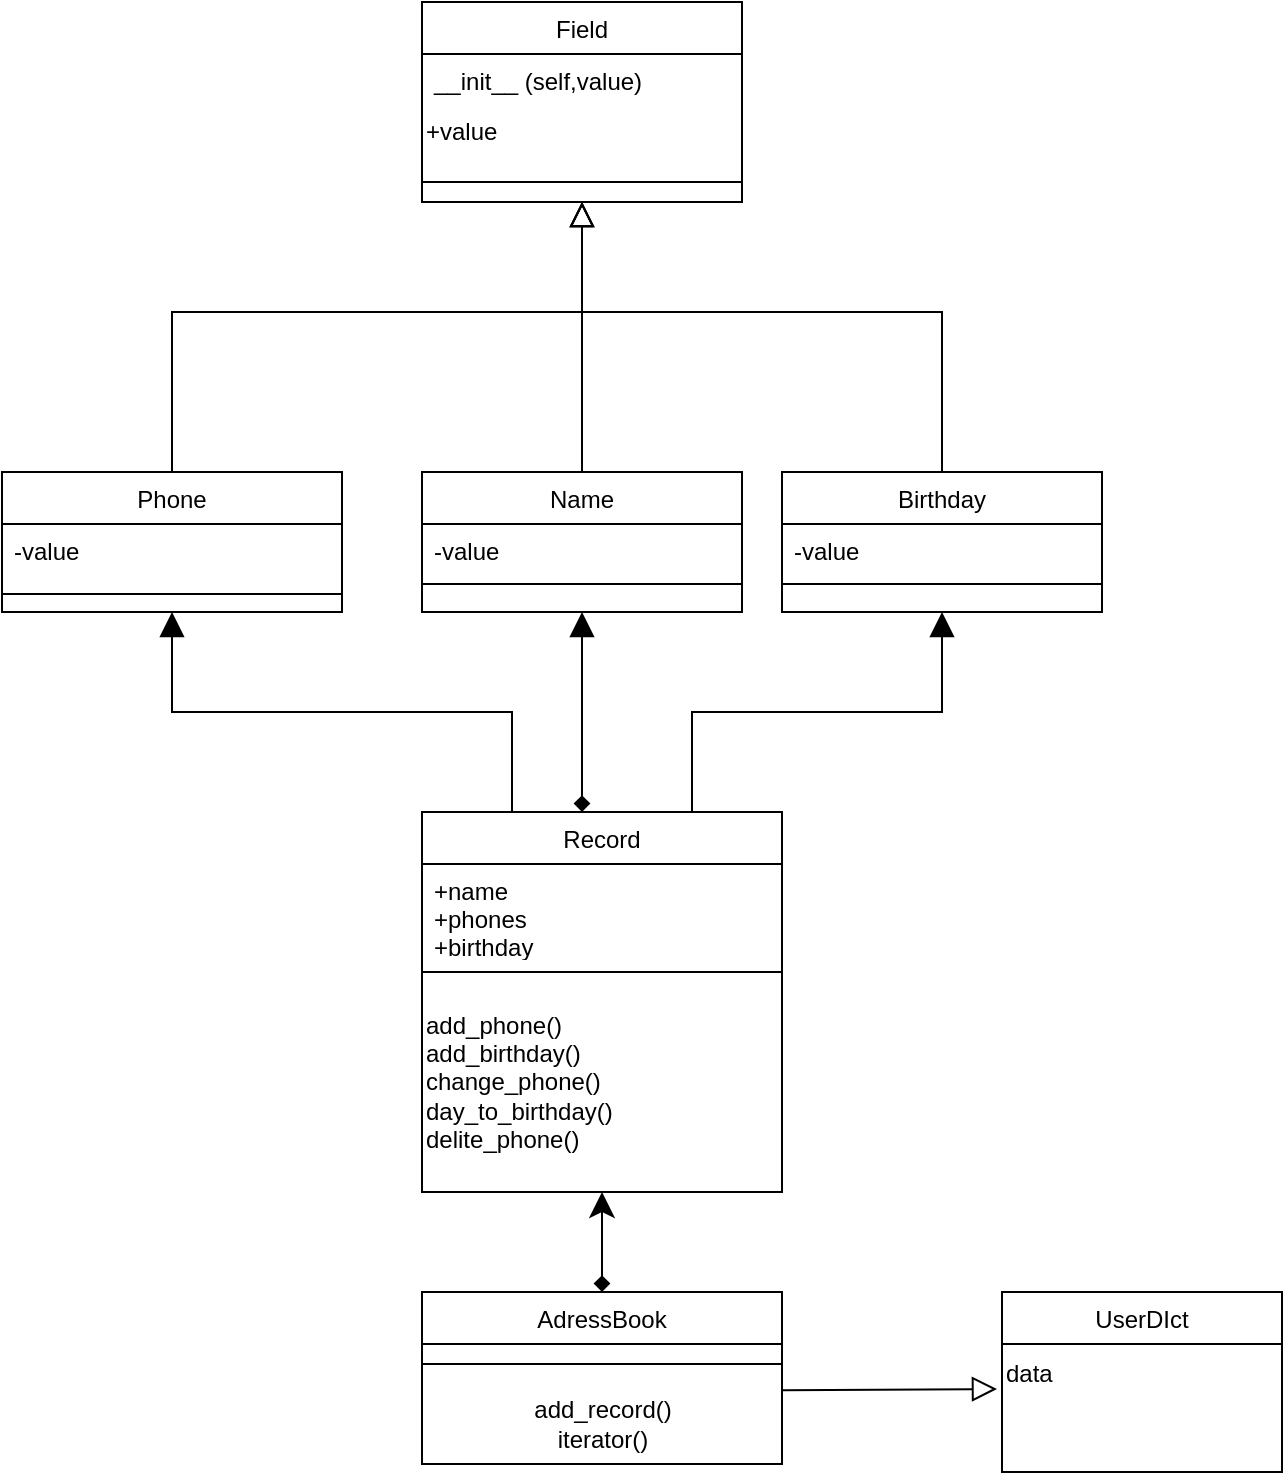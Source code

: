 <mxfile version="20.6.0" type="github">
  <diagram id="C5RBs43oDa-KdzZeNtuy" name="Page-1">
    <mxGraphModel dx="1185" dy="635" grid="1" gridSize="10" guides="1" tooltips="1" connect="1" arrows="1" fold="1" page="1" pageScale="1" pageWidth="827" pageHeight="1169" math="0" shadow="0">
      <root>
        <mxCell id="WIyWlLk6GJQsqaUBKTNV-0" />
        <mxCell id="WIyWlLk6GJQsqaUBKTNV-1" parent="WIyWlLk6GJQsqaUBKTNV-0" />
        <mxCell id="zkfFHV4jXpPFQw0GAbJ--0" value="Field" style="swimlane;fontStyle=0;align=center;verticalAlign=top;childLayout=stackLayout;horizontal=1;startSize=26;horizontalStack=0;resizeParent=1;resizeLast=0;collapsible=1;marginBottom=0;rounded=0;shadow=0;strokeWidth=1;" parent="WIyWlLk6GJQsqaUBKTNV-1" vertex="1">
          <mxGeometry x="330" y="125" width="160" height="100" as="geometry">
            <mxRectangle x="230" y="140" width="160" height="26" as="alternateBounds" />
          </mxGeometry>
        </mxCell>
        <mxCell id="zkfFHV4jXpPFQw0GAbJ--1" value="__init__ (self,value)" style="text;align=left;verticalAlign=top;spacingLeft=4;spacingRight=4;overflow=hidden;rotatable=0;points=[[0,0.5],[1,0.5]];portConstraint=eastwest;" parent="zkfFHV4jXpPFQw0GAbJ--0" vertex="1">
          <mxGeometry y="26" width="160" height="24" as="geometry" />
        </mxCell>
        <mxCell id="fMOCE-S5FLeOVC2Aeb4a-33" value="+value" style="text;html=1;align=left;verticalAlign=middle;resizable=0;points=[];autosize=1;strokeColor=none;fillColor=none;" vertex="1" parent="zkfFHV4jXpPFQw0GAbJ--0">
          <mxGeometry y="50" width="160" height="30" as="geometry" />
        </mxCell>
        <mxCell id="zkfFHV4jXpPFQw0GAbJ--4" value="" style="line;html=1;strokeWidth=1;align=left;verticalAlign=middle;spacingTop=-1;spacingLeft=3;spacingRight=3;rotatable=0;labelPosition=right;points=[];portConstraint=eastwest;" parent="zkfFHV4jXpPFQw0GAbJ--0" vertex="1">
          <mxGeometry y="80" width="160" height="20" as="geometry" />
        </mxCell>
        <mxCell id="zkfFHV4jXpPFQw0GAbJ--6" value="Phone" style="swimlane;fontStyle=0;align=center;verticalAlign=top;childLayout=stackLayout;horizontal=1;startSize=26;horizontalStack=0;resizeParent=1;resizeLast=0;collapsible=1;marginBottom=0;rounded=0;shadow=0;strokeWidth=1;" parent="WIyWlLk6GJQsqaUBKTNV-1" vertex="1">
          <mxGeometry x="120" y="360" width="170" height="70" as="geometry">
            <mxRectangle x="130" y="380" width="160" height="26" as="alternateBounds" />
          </mxGeometry>
        </mxCell>
        <mxCell id="zkfFHV4jXpPFQw0GAbJ--7" value="-value" style="text;align=left;verticalAlign=top;spacingLeft=4;spacingRight=4;overflow=hidden;rotatable=0;points=[[0,0.5],[1,0.5]];portConstraint=eastwest;" parent="zkfFHV4jXpPFQw0GAbJ--6" vertex="1">
          <mxGeometry y="26" width="170" height="26" as="geometry" />
        </mxCell>
        <mxCell id="zkfFHV4jXpPFQw0GAbJ--9" value="" style="line;html=1;strokeWidth=1;align=left;verticalAlign=middle;spacingTop=-1;spacingLeft=3;spacingRight=3;rotatable=0;labelPosition=right;points=[];portConstraint=eastwest;" parent="zkfFHV4jXpPFQw0GAbJ--6" vertex="1">
          <mxGeometry y="52" width="170" height="18" as="geometry" />
        </mxCell>
        <mxCell id="zkfFHV4jXpPFQw0GAbJ--12" value="" style="endArrow=block;endSize=10;endFill=0;shadow=0;strokeWidth=1;rounded=0;edgeStyle=elbowEdgeStyle;elbow=vertical;" parent="WIyWlLk6GJQsqaUBKTNV-1" source="zkfFHV4jXpPFQw0GAbJ--6" target="zkfFHV4jXpPFQw0GAbJ--0" edge="1">
          <mxGeometry width="160" relative="1" as="geometry">
            <mxPoint x="200" y="203" as="sourcePoint" />
            <mxPoint x="200" y="203" as="targetPoint" />
            <Array as="points">
              <mxPoint x="320" y="280" />
            </Array>
          </mxGeometry>
        </mxCell>
        <mxCell id="zkfFHV4jXpPFQw0GAbJ--13" value="Name" style="swimlane;fontStyle=0;align=center;verticalAlign=top;childLayout=stackLayout;horizontal=1;startSize=26;horizontalStack=0;resizeParent=1;resizeLast=0;collapsible=1;marginBottom=0;rounded=0;shadow=0;strokeWidth=1;" parent="WIyWlLk6GJQsqaUBKTNV-1" vertex="1">
          <mxGeometry x="330" y="360" width="160" height="70" as="geometry">
            <mxRectangle x="340" y="380" width="170" height="26" as="alternateBounds" />
          </mxGeometry>
        </mxCell>
        <mxCell id="zkfFHV4jXpPFQw0GAbJ--14" value="-value" style="text;align=left;verticalAlign=top;spacingLeft=4;spacingRight=4;overflow=hidden;rotatable=0;points=[[0,0.5],[1,0.5]];portConstraint=eastwest;" parent="zkfFHV4jXpPFQw0GAbJ--13" vertex="1">
          <mxGeometry y="26" width="160" height="26" as="geometry" />
        </mxCell>
        <mxCell id="zkfFHV4jXpPFQw0GAbJ--15" value="" style="line;html=1;strokeWidth=1;align=left;verticalAlign=middle;spacingTop=-1;spacingLeft=3;spacingRight=3;rotatable=0;labelPosition=right;points=[];portConstraint=eastwest;" parent="zkfFHV4jXpPFQw0GAbJ--13" vertex="1">
          <mxGeometry y="52" width="160" height="8" as="geometry" />
        </mxCell>
        <mxCell id="zkfFHV4jXpPFQw0GAbJ--16" value="" style="endArrow=block;endSize=10;endFill=0;shadow=0;strokeWidth=1;rounded=0;edgeStyle=elbowEdgeStyle;elbow=vertical;" parent="WIyWlLk6GJQsqaUBKTNV-1" source="zkfFHV4jXpPFQw0GAbJ--13" target="zkfFHV4jXpPFQw0GAbJ--0" edge="1">
          <mxGeometry width="160" relative="1" as="geometry">
            <mxPoint x="210" y="373" as="sourcePoint" />
            <mxPoint x="310" y="271" as="targetPoint" />
          </mxGeometry>
        </mxCell>
        <mxCell id="fMOCE-S5FLeOVC2Aeb4a-27" style="edgeStyle=orthogonalEdgeStyle;rounded=0;orthogonalLoop=1;jettySize=auto;html=1;strokeColor=default;endArrow=block;endFill=0;endSize=10;exitX=0.5;exitY=0;exitDx=0;exitDy=0;entryX=0.5;entryY=1;entryDx=0;entryDy=0;" edge="1" parent="WIyWlLk6GJQsqaUBKTNV-1" source="fMOCE-S5FLeOVC2Aeb4a-20" target="zkfFHV4jXpPFQw0GAbJ--0">
          <mxGeometry relative="1" as="geometry">
            <mxPoint x="300" y="210" as="targetPoint" />
            <Array as="points">
              <mxPoint x="590" y="280" />
              <mxPoint x="410" y="280" />
            </Array>
          </mxGeometry>
        </mxCell>
        <mxCell id="fMOCE-S5FLeOVC2Aeb4a-20" value="Birthday" style="swimlane;fontStyle=0;align=center;verticalAlign=top;childLayout=stackLayout;horizontal=1;startSize=26;horizontalStack=0;resizeParent=1;resizeLast=0;collapsible=1;marginBottom=0;rounded=0;shadow=0;strokeWidth=1;" vertex="1" parent="WIyWlLk6GJQsqaUBKTNV-1">
          <mxGeometry x="510" y="360" width="160" height="70" as="geometry">
            <mxRectangle x="340" y="380" width="170" height="26" as="alternateBounds" />
          </mxGeometry>
        </mxCell>
        <mxCell id="fMOCE-S5FLeOVC2Aeb4a-21" value="-value" style="text;align=left;verticalAlign=top;spacingLeft=4;spacingRight=4;overflow=hidden;rotatable=0;points=[[0,0.5],[1,0.5]];portConstraint=eastwest;" vertex="1" parent="fMOCE-S5FLeOVC2Aeb4a-20">
          <mxGeometry y="26" width="160" height="26" as="geometry" />
        </mxCell>
        <mxCell id="fMOCE-S5FLeOVC2Aeb4a-22" value="" style="line;html=1;strokeWidth=1;align=left;verticalAlign=middle;spacingTop=-1;spacingLeft=3;spacingRight=3;rotatable=0;labelPosition=right;points=[];portConstraint=eastwest;" vertex="1" parent="fMOCE-S5FLeOVC2Aeb4a-20">
          <mxGeometry y="52" width="160" height="8" as="geometry" />
        </mxCell>
        <mxCell id="fMOCE-S5FLeOVC2Aeb4a-43" value="" style="edgeStyle=elbowEdgeStyle;rounded=0;orthogonalLoop=1;jettySize=auto;elbow=vertical;html=1;strokeColor=default;endArrow=block;endFill=1;endSize=10;entryX=0.5;entryY=1;entryDx=0;entryDy=0;exitX=0.25;exitY=0;exitDx=0;exitDy=0;" edge="1" parent="WIyWlLk6GJQsqaUBKTNV-1" source="fMOCE-S5FLeOVC2Aeb4a-34" target="zkfFHV4jXpPFQw0GAbJ--6">
          <mxGeometry relative="1" as="geometry">
            <mxPoint x="410" y="520" as="sourcePoint" />
          </mxGeometry>
        </mxCell>
        <mxCell id="fMOCE-S5FLeOVC2Aeb4a-44" value="" style="edgeStyle=elbowEdgeStyle;rounded=0;orthogonalLoop=1;jettySize=auto;elbow=vertical;html=1;strokeColor=default;endArrow=block;endFill=1;endSize=10;startArrow=none;startFill=0;entryX=0.5;entryY=1;entryDx=0;entryDy=0;exitX=0.75;exitY=0;exitDx=0;exitDy=0;" edge="1" parent="WIyWlLk6GJQsqaUBKTNV-1" source="fMOCE-S5FLeOVC2Aeb4a-34" target="fMOCE-S5FLeOVC2Aeb4a-20">
          <mxGeometry relative="1" as="geometry">
            <mxPoint x="410" y="530" as="sourcePoint" />
            <mxPoint x="710" y="480" as="targetPoint" />
          </mxGeometry>
        </mxCell>
        <mxCell id="fMOCE-S5FLeOVC2Aeb4a-45" value="" style="edgeStyle=elbowEdgeStyle;rounded=0;orthogonalLoop=1;jettySize=auto;elbow=vertical;html=1;strokeColor=default;startArrow=diamond;startFill=1;endArrow=block;endFill=1;endSize=10;entryX=0.5;entryY=1;entryDx=0;entryDy=0;" edge="1" parent="WIyWlLk6GJQsqaUBKTNV-1" target="zkfFHV4jXpPFQw0GAbJ--13">
          <mxGeometry relative="1" as="geometry">
            <mxPoint x="410" y="530" as="sourcePoint" />
            <mxPoint x="420" y="420" as="targetPoint" />
            <Array as="points">
              <mxPoint x="420" y="500" />
            </Array>
          </mxGeometry>
        </mxCell>
        <mxCell id="fMOCE-S5FLeOVC2Aeb4a-34" value="Record" style="swimlane;fontStyle=0;align=center;verticalAlign=top;childLayout=stackLayout;horizontal=1;startSize=26;horizontalStack=0;resizeParent=1;resizeLast=0;collapsible=1;marginBottom=0;rounded=0;shadow=0;strokeWidth=1;" vertex="1" parent="WIyWlLk6GJQsqaUBKTNV-1">
          <mxGeometry x="330" y="530" width="180" height="190" as="geometry">
            <mxRectangle x="230" y="140" width="160" height="26" as="alternateBounds" />
          </mxGeometry>
        </mxCell>
        <mxCell id="fMOCE-S5FLeOVC2Aeb4a-35" value="+name&#xa;+phones&#xa;+birthday" style="text;align=left;verticalAlign=top;spacingLeft=4;spacingRight=4;overflow=hidden;rotatable=0;points=[[0,0.5],[1,0.5]];portConstraint=eastwest;" vertex="1" parent="fMOCE-S5FLeOVC2Aeb4a-34">
          <mxGeometry y="26" width="180" height="44" as="geometry" />
        </mxCell>
        <mxCell id="fMOCE-S5FLeOVC2Aeb4a-36" value="" style="line;html=1;strokeWidth=1;align=left;verticalAlign=middle;spacingTop=-1;spacingLeft=3;spacingRight=3;rotatable=0;labelPosition=right;points=[];portConstraint=eastwest;" vertex="1" parent="fMOCE-S5FLeOVC2Aeb4a-34">
          <mxGeometry y="70" width="180" height="20" as="geometry" />
        </mxCell>
        <mxCell id="fMOCE-S5FLeOVC2Aeb4a-54" value="add_phone()&lt;br&gt;add_birthday()&lt;br&gt;change_phone()&lt;br&gt;day_to_birthday()&lt;br&gt;delite_phone()" style="text;html=1;align=left;verticalAlign=middle;resizable=0;points=[];autosize=1;strokeColor=none;fillColor=none;" vertex="1" parent="fMOCE-S5FLeOVC2Aeb4a-34">
          <mxGeometry y="90" width="180" height="90" as="geometry" />
        </mxCell>
        <mxCell id="fMOCE-S5FLeOVC2Aeb4a-60" value="" style="edgeStyle=elbowEdgeStyle;rounded=0;orthogonalLoop=1;jettySize=auto;elbow=vertical;html=1;strokeColor=default;startArrow=none;startFill=0;endArrow=block;endFill=0;endSize=10;entryX=-0.018;entryY=0.717;entryDx=0;entryDy=0;entryPerimeter=0;exitX=1;exitY=0.079;exitDx=0;exitDy=0;exitPerimeter=0;" edge="1" parent="WIyWlLk6GJQsqaUBKTNV-1" source="fMOCE-S5FLeOVC2Aeb4a-57" target="fMOCE-S5FLeOVC2Aeb4a-58">
          <mxGeometry relative="1" as="geometry" />
        </mxCell>
        <mxCell id="fMOCE-S5FLeOVC2Aeb4a-61" value="" style="edgeStyle=elbowEdgeStyle;rounded=0;orthogonalLoop=1;jettySize=auto;elbow=vertical;html=1;strokeColor=default;startArrow=diamond;startFill=1;endArrow=classic;endFill=1;endSize=10;" edge="1" parent="WIyWlLk6GJQsqaUBKTNV-1" source="fMOCE-S5FLeOVC2Aeb4a-37">
          <mxGeometry relative="1" as="geometry">
            <mxPoint x="420" y="720" as="targetPoint" />
          </mxGeometry>
        </mxCell>
        <mxCell id="fMOCE-S5FLeOVC2Aeb4a-37" value="AdressBook" style="swimlane;fontStyle=0;align=center;verticalAlign=top;childLayout=stackLayout;horizontal=1;startSize=26;horizontalStack=0;resizeParent=1;resizeLast=0;collapsible=1;marginBottom=0;rounded=0;shadow=0;strokeWidth=1;" vertex="1" parent="WIyWlLk6GJQsqaUBKTNV-1">
          <mxGeometry x="330" y="770" width="180" height="86" as="geometry">
            <mxRectangle x="230" y="140" width="160" height="26" as="alternateBounds" />
          </mxGeometry>
        </mxCell>
        <mxCell id="fMOCE-S5FLeOVC2Aeb4a-59" style="edgeStyle=elbowEdgeStyle;rounded=0;orthogonalLoop=1;jettySize=auto;elbow=vertical;html=1;strokeColor=default;startArrow=diamond;startFill=1;endArrow=block;endFill=1;endSize=10;" edge="1" parent="fMOCE-S5FLeOVC2Aeb4a-37" source="fMOCE-S5FLeOVC2Aeb4a-39" target="fMOCE-S5FLeOVC2Aeb4a-57">
          <mxGeometry relative="1" as="geometry" />
        </mxCell>
        <mxCell id="fMOCE-S5FLeOVC2Aeb4a-39" value="" style="line;html=1;strokeWidth=1;align=left;verticalAlign=middle;spacingTop=-1;spacingLeft=3;spacingRight=3;rotatable=0;labelPosition=right;points=[];portConstraint=eastwest;" vertex="1" parent="fMOCE-S5FLeOVC2Aeb4a-37">
          <mxGeometry y="26" width="180" height="20" as="geometry" />
        </mxCell>
        <mxCell id="fMOCE-S5FLeOVC2Aeb4a-57" value="add_record()&lt;br&gt;iterator()" style="text;html=1;align=center;verticalAlign=middle;resizable=0;points=[];autosize=1;strokeColor=none;fillColor=none;" vertex="1" parent="fMOCE-S5FLeOVC2Aeb4a-37">
          <mxGeometry y="46" width="180" height="40" as="geometry" />
        </mxCell>
        <mxCell id="fMOCE-S5FLeOVC2Aeb4a-40" value="UserDIct" style="swimlane;fontStyle=0;align=center;verticalAlign=top;childLayout=stackLayout;horizontal=1;startSize=26;horizontalStack=0;resizeParent=1;resizeLast=0;collapsible=1;marginBottom=0;rounded=0;shadow=0;strokeWidth=1;" vertex="1" parent="WIyWlLk6GJQsqaUBKTNV-1">
          <mxGeometry x="620" y="770" width="140" height="90" as="geometry">
            <mxRectangle x="230" y="140" width="160" height="26" as="alternateBounds" />
          </mxGeometry>
        </mxCell>
        <mxCell id="fMOCE-S5FLeOVC2Aeb4a-58" value="data" style="text;html=1;align=left;verticalAlign=middle;resizable=0;points=[];autosize=1;strokeColor=none;fillColor=none;" vertex="1" parent="fMOCE-S5FLeOVC2Aeb4a-40">
          <mxGeometry y="26" width="140" height="30" as="geometry" />
        </mxCell>
      </root>
    </mxGraphModel>
  </diagram>
</mxfile>

